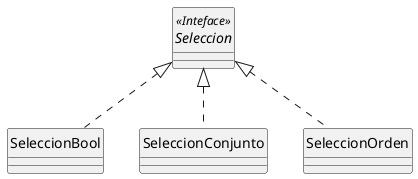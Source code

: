 @startuml Selecciones

skinparam monochrome true
hide circle
skinparam classAttributeIconSize 0

interface Seleccion <<Inteface>>{

}


Class SeleccionBool implements Seleccion{

}
Class SeleccionConjunto implements Seleccion{

}
Class SeleccionOrden implements Seleccion{

}

@enduml